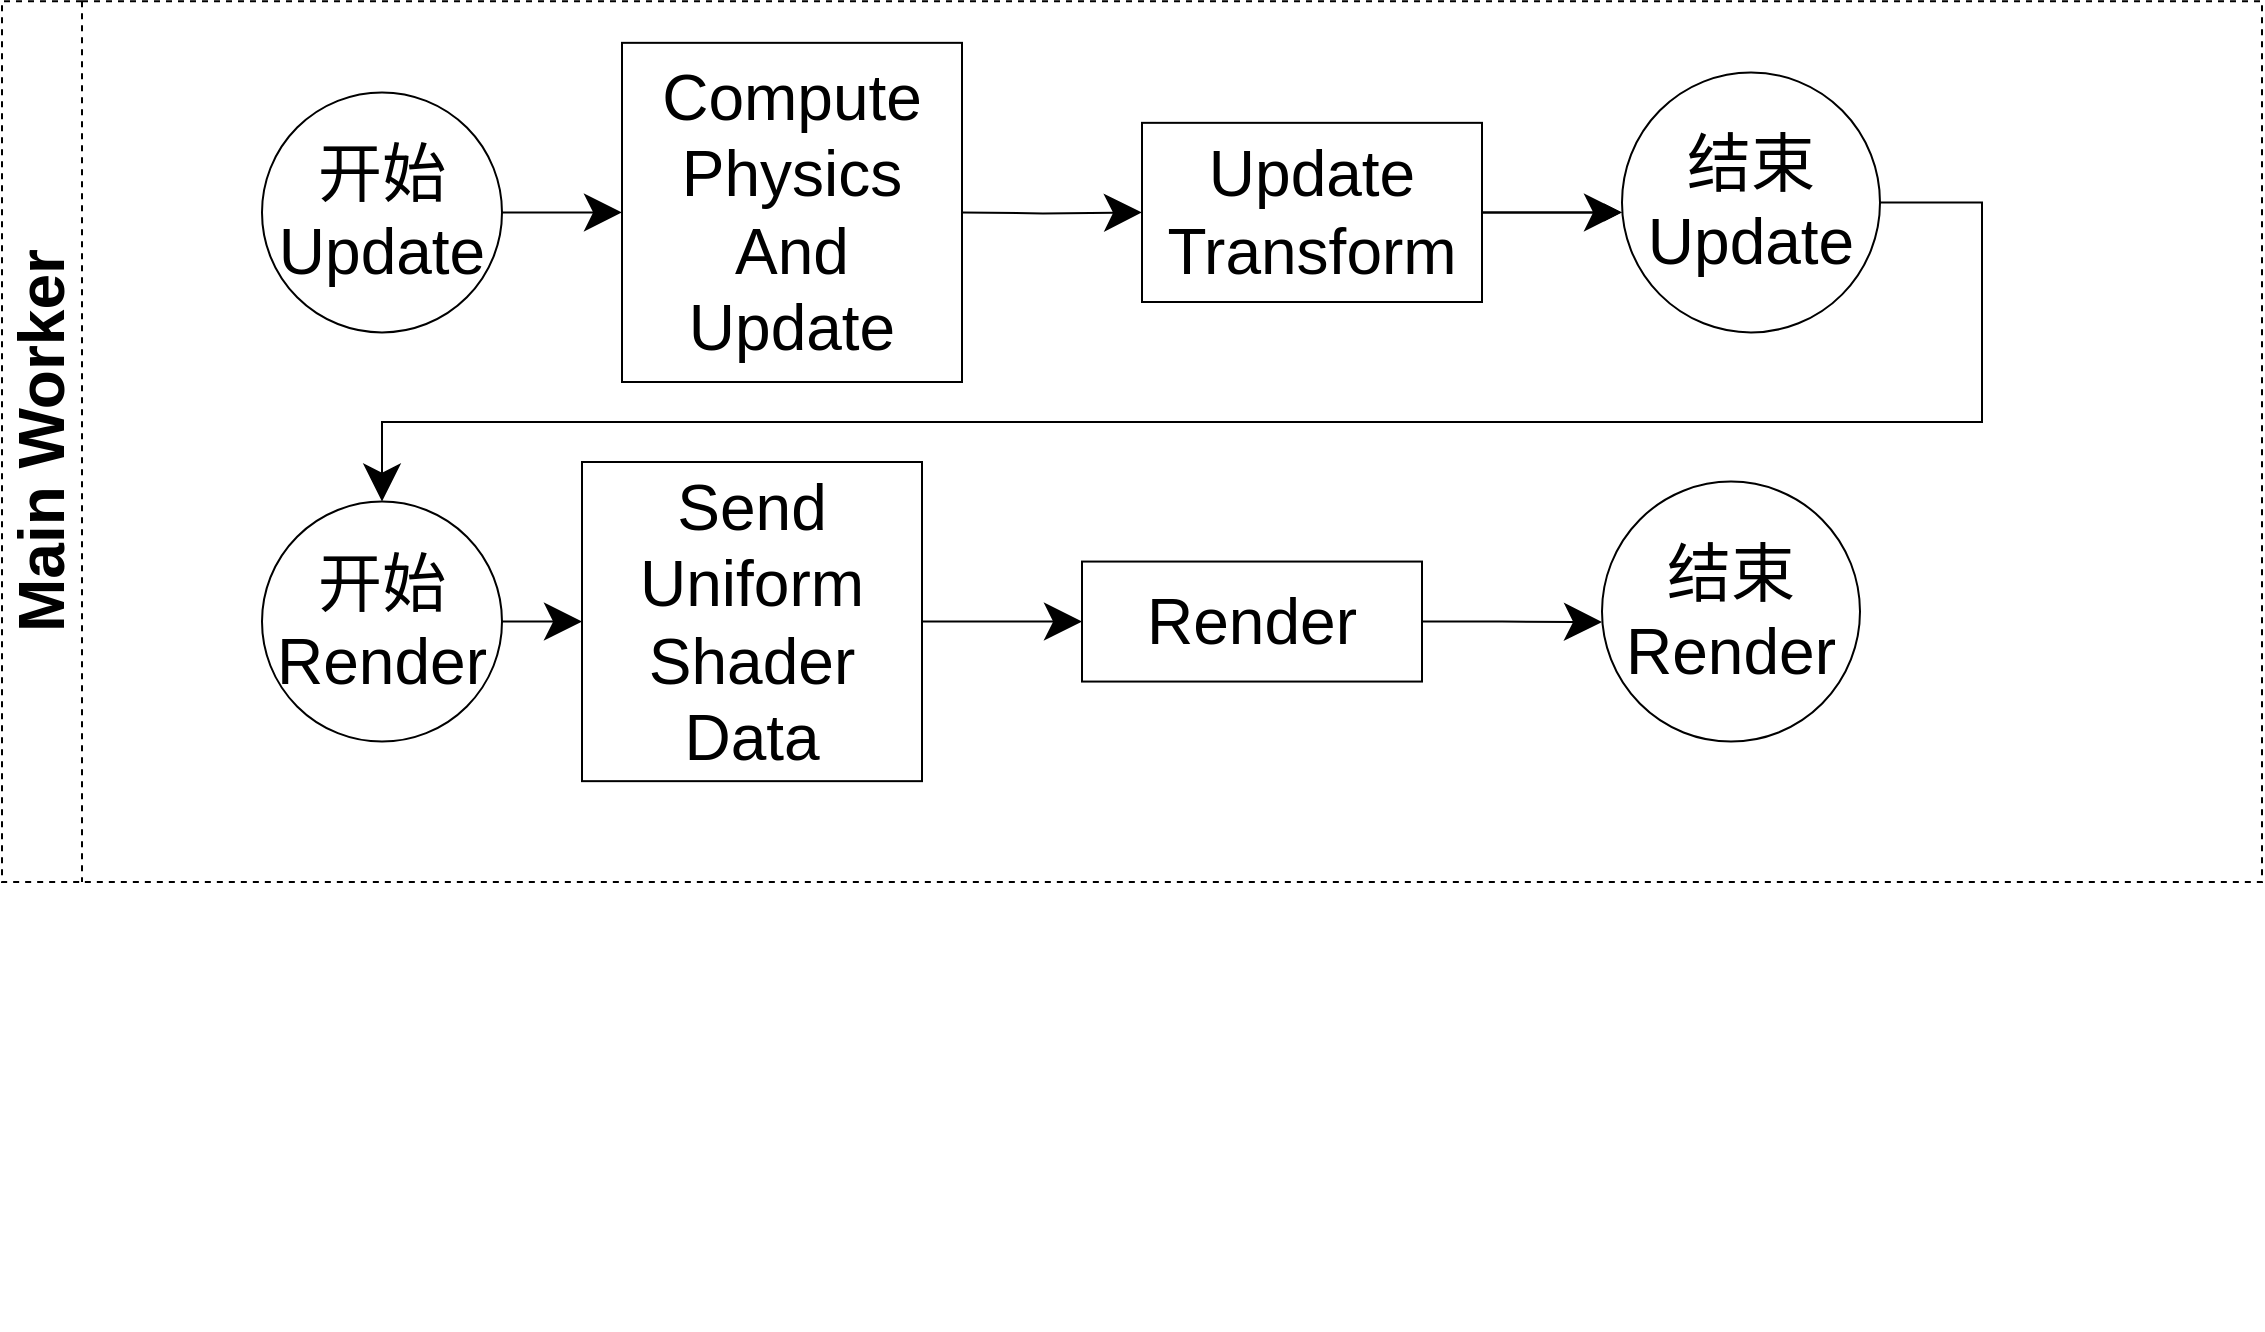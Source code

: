 <mxfile version="14.6.13" type="device"><diagram id="i3FzhqakcAxM3kzVDBim" name="第 1 页"><mxGraphModel dx="3039" dy="2873" grid="1" gridSize="10" guides="1" tooltips="1" connect="1" arrows="1" fold="1" page="1" pageScale="1" pageWidth="827" pageHeight="1169" math="0" shadow="0"><root><mxCell id="0"/><mxCell id="1" parent="0"/><mxCell id="MjW6wmvS8O7-nTtwtz9X-2" value="&lt;font style=&quot;font-size: 32px&quot;&gt;Main Worker&lt;/font&gt;" style="swimlane;html=1;childLayout=stackLayout;resizeParent=1;resizeParentMax=0;horizontal=0;startSize=40;horizontalStack=0;fontSize=22;dashed=1;" parent="1" vertex="1"><mxGeometry x="-120" y="-590.42" width="1130" height="440.42" as="geometry"><mxRectangle x="120" y="120" width="30" height="50" as="alternateBounds"/></mxGeometry></mxCell><mxCell id="MjW6wmvS8O7-nTtwtz9X-3" style="edgeStyle=orthogonalEdgeStyle;rounded=0;orthogonalLoop=1;jettySize=auto;html=1;endArrow=classic;endFill=1;fontSize=22;" parent="1" edge="1"><mxGeometry relative="1" as="geometry"><mxPoint x="-50.0" y="64.59" as="sourcePoint"/><mxPoint x="-49.966" y="64.59" as="targetPoint"/></mxGeometry></mxCell><mxCell id="MjW6wmvS8O7-nTtwtz9X-16" value="" style="edgeStyle=orthogonalEdgeStyle;rounded=0;orthogonalLoop=1;jettySize=auto;html=1;fontSize=32;endSize=16;startSize=16;" parent="1" edge="1"><mxGeometry relative="1" as="geometry"><mxPoint x="130" y="-484.79" as="sourcePoint"/><mxPoint x="190" y="-484.79" as="targetPoint"/></mxGeometry></mxCell><mxCell id="MjW6wmvS8O7-nTtwtz9X-17" value="" style="edgeStyle=orthogonalEdgeStyle;rounded=0;orthogonalLoop=1;jettySize=auto;html=1;fontSize=32;endSize=16;startSize=16;" parent="1" target="MjW6wmvS8O7-nTtwtz9X-20" edge="1"><mxGeometry relative="1" as="geometry"><mxPoint x="360" y="-484.8" as="sourcePoint"/></mxGeometry></mxCell><mxCell id="MjW6wmvS8O7-nTtwtz9X-18" value="" style="edgeStyle=orthogonalEdgeStyle;rounded=0;orthogonalLoop=1;jettySize=auto;html=1;fontSize=32;" parent="1" source="MjW6wmvS8O7-nTtwtz9X-20" edge="1"><mxGeometry relative="1" as="geometry"><mxPoint x="690" y="-484.79" as="targetPoint"/></mxGeometry></mxCell><mxCell id="MjW6wmvS8O7-nTtwtz9X-19" value="" style="edgeStyle=orthogonalEdgeStyle;rounded=0;orthogonalLoop=1;jettySize=auto;html=1;fontSize=32;endSize=16;startSize=16;" parent="1" source="MjW6wmvS8O7-nTtwtz9X-20" edge="1"><mxGeometry relative="1" as="geometry"><mxPoint x="690" y="-484.79" as="targetPoint"/></mxGeometry></mxCell><mxCell id="MjW6wmvS8O7-nTtwtz9X-20" value="Update Transform" style="whiteSpace=wrap;html=1;fontSize=32;" parent="1" vertex="1"><mxGeometry x="450" y="-529.58" width="170" height="89.58" as="geometry"/></mxCell><mxCell id="MjW6wmvS8O7-nTtwtz9X-21" style="edgeStyle=orthogonalEdgeStyle;rounded=0;orthogonalLoop=1;jettySize=auto;html=1;entryX=0.5;entryY=0;entryDx=0;entryDy=0;fontSize=32;startSize=16;endSize=16;" parent="1" source="MjW6wmvS8O7-nTtwtz9X-22" target="MjW6wmvS8O7-nTtwtz9X-31" edge="1"><mxGeometry relative="1" as="geometry"><Array as="points"><mxPoint x="870" y="-490"/><mxPoint x="870" y="-380"/><mxPoint x="70" y="-380"/></Array></mxGeometry></mxCell><mxCell id="MjW6wmvS8O7-nTtwtz9X-22" value="结束Update" style="ellipse;whiteSpace=wrap;html=1;fontSize=32;" parent="1" vertex="1"><mxGeometry x="690" y="-554.78" width="129" height="129.99" as="geometry"/></mxCell><mxCell id="MjW6wmvS8O7-nTtwtz9X-23" value="" style="edgeStyle=orthogonalEdgeStyle;rounded=0;orthogonalLoop=1;jettySize=auto;html=1;fontSize=32;endSize=16;startSize=16;" parent="1" edge="1"><mxGeometry relative="1" as="geometry"><mxPoint x="110" y="-280.21" as="sourcePoint"/><mxPoint x="170" y="-280.21" as="targetPoint"/></mxGeometry></mxCell><mxCell id="MjW6wmvS8O7-nTtwtz9X-24" value="" style="edgeStyle=orthogonalEdgeStyle;rounded=0;orthogonalLoop=1;jettySize=auto;html=1;fontSize=32;startSize=16;endSize=16;" parent="1" source="MjW6wmvS8O7-nTtwtz9X-25" target="MjW6wmvS8O7-nTtwtz9X-27" edge="1"><mxGeometry relative="1" as="geometry"/></mxCell><mxCell id="MjW6wmvS8O7-nTtwtz9X-25" value="Send Uniform Shader Data" style="whiteSpace=wrap;html=1;fontSize=32;" parent="1" vertex="1"><mxGeometry x="170" y="-360" width="170" height="159.58" as="geometry"/></mxCell><mxCell id="MjW6wmvS8O7-nTtwtz9X-26" value="" style="edgeStyle=orthogonalEdgeStyle;rounded=0;orthogonalLoop=1;jettySize=auto;html=1;fontSize=32;startSize=16;endSize=16;" parent="1" source="MjW6wmvS8O7-nTtwtz9X-27" edge="1"><mxGeometry relative="1" as="geometry"><mxPoint x="680" y="-280" as="targetPoint"/></mxGeometry></mxCell><mxCell id="MjW6wmvS8O7-nTtwtz9X-27" value="Render" style="whiteSpace=wrap;html=1;fontSize=32;" parent="1" vertex="1"><mxGeometry x="420" y="-310.22" width="170" height="60" as="geometry"/></mxCell><mxCell id="MjW6wmvS8O7-nTtwtz9X-28" value="结束Render" style="ellipse;whiteSpace=wrap;html=1;fontSize=32;" parent="1" vertex="1"><mxGeometry x="680" y="-350.2" width="129" height="129.99" as="geometry"/></mxCell><mxCell id="MjW6wmvS8O7-nTtwtz9X-29" value="Compute Physics And Update" style="whiteSpace=wrap;html=1;fontSize=32;" parent="1" vertex="1"><mxGeometry x="190" y="-569.58" width="170" height="169.58" as="geometry"/></mxCell><mxCell id="MjW6wmvS8O7-nTtwtz9X-30" value="开始Update" style="ellipse;whiteSpace=wrap;html=1;fontSize=32;" parent="1" vertex="1"><mxGeometry x="10" y="-544.79" width="120" height="120" as="geometry"/></mxCell><mxCell id="MjW6wmvS8O7-nTtwtz9X-31" value="开始Render" style="ellipse;whiteSpace=wrap;html=1;fontSize=32;" parent="1" vertex="1"><mxGeometry x="10" y="-340.21" width="120" height="120" as="geometry"/></mxCell></root></mxGraphModel></diagram></mxfile>